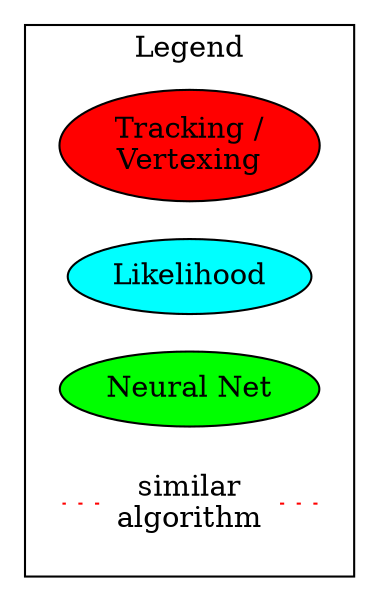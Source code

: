 
// ---- legend ----
digraph x { 

graph [size = "6, 6"]
subgraph cluster_8 { 
ranksep=0.25
nodesep=0.25
label="Legend"
basic      [label="Tracking /\nVertexing", style=filled, fillcolor=red]
likelihood [label="Likelihood"  , style=filled, fillcolor=cyan]
nn         [label="Neural Net"  , style=filled, fillcolor=green]
//bdt        [label="BDT"         , style=filled, fillcolor=purple]

subgraph cluster_9{ 
style=invis
label=""
X -> Y -> Z [style=dotted, color=red, constraint=false, arrowhead=none]
X [label="",shape=none, width=0, height=0]
Y [shape=none, width=0, height=0, label="similar\nalgorithm", fixedsize=false]
Z [label="",shape=none, width=0, height=0]
}
}

basic -> likelihood -> nn -> Y  [style=invis]
}